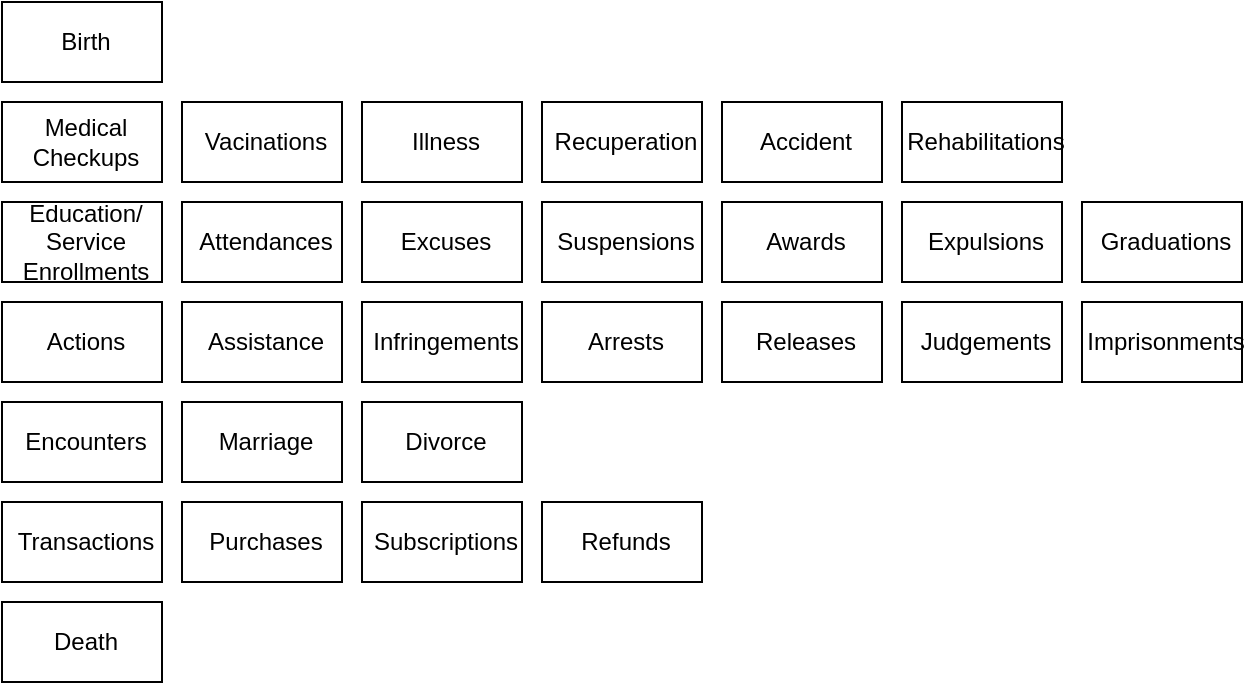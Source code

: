 <mxfile version="22.1.18" type="device">
  <diagram id="tFx8NVUHpEqBDBRQr2UT" name="Page-1">
    <mxGraphModel dx="778" dy="478" grid="1" gridSize="10" guides="1" tooltips="1" connect="1" arrows="1" fold="1" page="1" pageScale="1" pageWidth="850" pageHeight="1100" math="0" shadow="0">
      <root>
        <mxCell id="0" />
        <mxCell id="1" parent="0" />
        <mxCell id="25S2dc2IU4X0ZwWvYwEf-1" value="Birth" style="rounded=0;whiteSpace=wrap;html=1;spacingBottom=0;spacingLeft=4;" vertex="1" parent="1">
          <mxGeometry x="170" y="80" width="80" height="40" as="geometry" />
        </mxCell>
        <mxCell id="25S2dc2IU4X0ZwWvYwEf-2" value="Accident" style="rounded=0;whiteSpace=wrap;html=1;spacingBottom=0;spacingLeft=4;" vertex="1" parent="1">
          <mxGeometry x="530" y="130" width="80" height="40" as="geometry" />
        </mxCell>
        <mxCell id="25S2dc2IU4X0ZwWvYwEf-3" value="Death" style="rounded=0;whiteSpace=wrap;html=1;spacingBottom=0;spacingLeft=4;" vertex="1" parent="1">
          <mxGeometry x="170" y="380" width="80" height="40" as="geometry" />
        </mxCell>
        <mxCell id="25S2dc2IU4X0ZwWvYwEf-4" value="Education/&lt;br&gt;Service Enrollments" style="rounded=0;whiteSpace=wrap;html=1;spacingBottom=0;spacingLeft=4;" vertex="1" parent="1">
          <mxGeometry x="170" y="180" width="80" height="40" as="geometry" />
        </mxCell>
        <mxCell id="25S2dc2IU4X0ZwWvYwEf-5" value="Graduations" style="rounded=0;whiteSpace=wrap;html=1;spacingBottom=0;spacingLeft=4;" vertex="1" parent="1">
          <mxGeometry x="710" y="180" width="80" height="40" as="geometry" />
        </mxCell>
        <mxCell id="25S2dc2IU4X0ZwWvYwEf-8" value="Marriage" style="rounded=0;whiteSpace=wrap;html=1;spacingBottom=0;spacingLeft=4;" vertex="1" parent="1">
          <mxGeometry x="260" y="280" width="80" height="40" as="geometry" />
        </mxCell>
        <mxCell id="25S2dc2IU4X0ZwWvYwEf-9" value="Divorce" style="rounded=0;whiteSpace=wrap;html=1;spacingBottom=0;spacingLeft=4;" vertex="1" parent="1">
          <mxGeometry x="350" y="280" width="80" height="40" as="geometry" />
        </mxCell>
        <mxCell id="25S2dc2IU4X0ZwWvYwEf-10" value="Illness" style="rounded=0;whiteSpace=wrap;html=1;spacingBottom=0;spacingLeft=4;" vertex="1" parent="1">
          <mxGeometry x="350" y="130" width="80" height="40" as="geometry" />
        </mxCell>
        <mxCell id="25S2dc2IU4X0ZwWvYwEf-11" value="Rehabilitations" style="rounded=0;whiteSpace=wrap;html=1;spacingBottom=0;spacingLeft=4;" vertex="1" parent="1">
          <mxGeometry x="620" y="130" width="80" height="40" as="geometry" />
        </mxCell>
        <mxCell id="25S2dc2IU4X0ZwWvYwEf-12" value="Arrests" style="rounded=0;whiteSpace=wrap;html=1;spacingBottom=0;spacingLeft=4;" vertex="1" parent="1">
          <mxGeometry x="440" y="230" width="80" height="40" as="geometry" />
        </mxCell>
        <mxCell id="25S2dc2IU4X0ZwWvYwEf-13" value="Releases" style="rounded=0;whiteSpace=wrap;html=1;spacingBottom=0;spacingLeft=4;" vertex="1" parent="1">
          <mxGeometry x="530" y="230" width="80" height="40" as="geometry" />
        </mxCell>
        <mxCell id="25S2dc2IU4X0ZwWvYwEf-14" value="Medical Checkups" style="rounded=0;whiteSpace=wrap;html=1;spacingBottom=0;spacingLeft=4;" vertex="1" parent="1">
          <mxGeometry x="170" y="130" width="80" height="40" as="geometry" />
        </mxCell>
        <mxCell id="25S2dc2IU4X0ZwWvYwEf-15" value="Vacinations" style="rounded=0;whiteSpace=wrap;html=1;spacingBottom=0;spacingLeft=4;" vertex="1" parent="1">
          <mxGeometry x="260" y="130" width="80" height="40" as="geometry" />
        </mxCell>
        <mxCell id="25S2dc2IU4X0ZwWvYwEf-16" value="Recuperation" style="rounded=0;whiteSpace=wrap;html=1;spacingBottom=0;spacingLeft=4;" vertex="1" parent="1">
          <mxGeometry x="440" y="130" width="80" height="40" as="geometry" />
        </mxCell>
        <mxCell id="25S2dc2IU4X0ZwWvYwEf-19" value="Awards" style="rounded=0;whiteSpace=wrap;html=1;spacingBottom=0;spacingLeft=4;" vertex="1" parent="1">
          <mxGeometry x="530" y="180" width="80" height="40" as="geometry" />
        </mxCell>
        <mxCell id="25S2dc2IU4X0ZwWvYwEf-20" value="Suspensions" style="rounded=0;whiteSpace=wrap;html=1;spacingBottom=0;spacingLeft=4;" vertex="1" parent="1">
          <mxGeometry x="440" y="180" width="80" height="40" as="geometry" />
        </mxCell>
        <mxCell id="25S2dc2IU4X0ZwWvYwEf-21" value="Expulsions" style="rounded=0;whiteSpace=wrap;html=1;spacingBottom=0;spacingLeft=4;" vertex="1" parent="1">
          <mxGeometry x="620" y="180" width="80" height="40" as="geometry" />
        </mxCell>
        <mxCell id="25S2dc2IU4X0ZwWvYwEf-22" value="Attendances" style="rounded=0;whiteSpace=wrap;html=1;spacingBottom=0;spacingLeft=4;" vertex="1" parent="1">
          <mxGeometry x="260" y="180" width="80" height="40" as="geometry" />
        </mxCell>
        <mxCell id="25S2dc2IU4X0ZwWvYwEf-23" value="Excuses" style="rounded=0;whiteSpace=wrap;html=1;spacingBottom=0;spacingLeft=4;" vertex="1" parent="1">
          <mxGeometry x="350" y="180" width="80" height="40" as="geometry" />
        </mxCell>
        <mxCell id="25S2dc2IU4X0ZwWvYwEf-24" value="Infringements" style="rounded=0;whiteSpace=wrap;html=1;spacingBottom=0;spacingLeft=4;" vertex="1" parent="1">
          <mxGeometry x="350" y="230" width="80" height="40" as="geometry" />
        </mxCell>
        <mxCell id="25S2dc2IU4X0ZwWvYwEf-25" value="Encounters" style="rounded=0;whiteSpace=wrap;html=1;spacingBottom=0;spacingLeft=4;" vertex="1" parent="1">
          <mxGeometry x="170" y="280" width="80" height="40" as="geometry" />
        </mxCell>
        <mxCell id="25S2dc2IU4X0ZwWvYwEf-26" value="Assistance" style="rounded=0;whiteSpace=wrap;html=1;spacingBottom=0;spacingLeft=4;" vertex="1" parent="1">
          <mxGeometry x="260" y="230" width="80" height="40" as="geometry" />
        </mxCell>
        <mxCell id="25S2dc2IU4X0ZwWvYwEf-27" value="Judgements" style="rounded=0;whiteSpace=wrap;html=1;spacingBottom=0;spacingLeft=4;" vertex="1" parent="1">
          <mxGeometry x="620" y="230" width="80" height="40" as="geometry" />
        </mxCell>
        <mxCell id="25S2dc2IU4X0ZwWvYwEf-28" value="Imprisonments" style="rounded=0;whiteSpace=wrap;html=1;spacingBottom=0;spacingLeft=4;" vertex="1" parent="1">
          <mxGeometry x="710" y="230" width="80" height="40" as="geometry" />
        </mxCell>
        <mxCell id="25S2dc2IU4X0ZwWvYwEf-29" value="Actions" style="rounded=0;whiteSpace=wrap;html=1;spacingBottom=0;spacingLeft=4;" vertex="1" parent="1">
          <mxGeometry x="170" y="230" width="80" height="40" as="geometry" />
        </mxCell>
        <mxCell id="25S2dc2IU4X0ZwWvYwEf-30" value="Transactions" style="rounded=0;whiteSpace=wrap;html=1;spacingBottom=0;spacingLeft=4;" vertex="1" parent="1">
          <mxGeometry x="170" y="330" width="80" height="40" as="geometry" />
        </mxCell>
        <mxCell id="25S2dc2IU4X0ZwWvYwEf-31" value="Purchases" style="rounded=0;whiteSpace=wrap;html=1;spacingBottom=0;spacingLeft=4;" vertex="1" parent="1">
          <mxGeometry x="260" y="330" width="80" height="40" as="geometry" />
        </mxCell>
        <mxCell id="25S2dc2IU4X0ZwWvYwEf-32" value="Subscriptions" style="rounded=0;whiteSpace=wrap;html=1;spacingBottom=0;spacingLeft=4;" vertex="1" parent="1">
          <mxGeometry x="350" y="330" width="80" height="40" as="geometry" />
        </mxCell>
        <mxCell id="25S2dc2IU4X0ZwWvYwEf-33" value="Refunds" style="rounded=0;whiteSpace=wrap;html=1;spacingBottom=0;spacingLeft=4;" vertex="1" parent="1">
          <mxGeometry x="440" y="330" width="80" height="40" as="geometry" />
        </mxCell>
      </root>
    </mxGraphModel>
  </diagram>
</mxfile>
